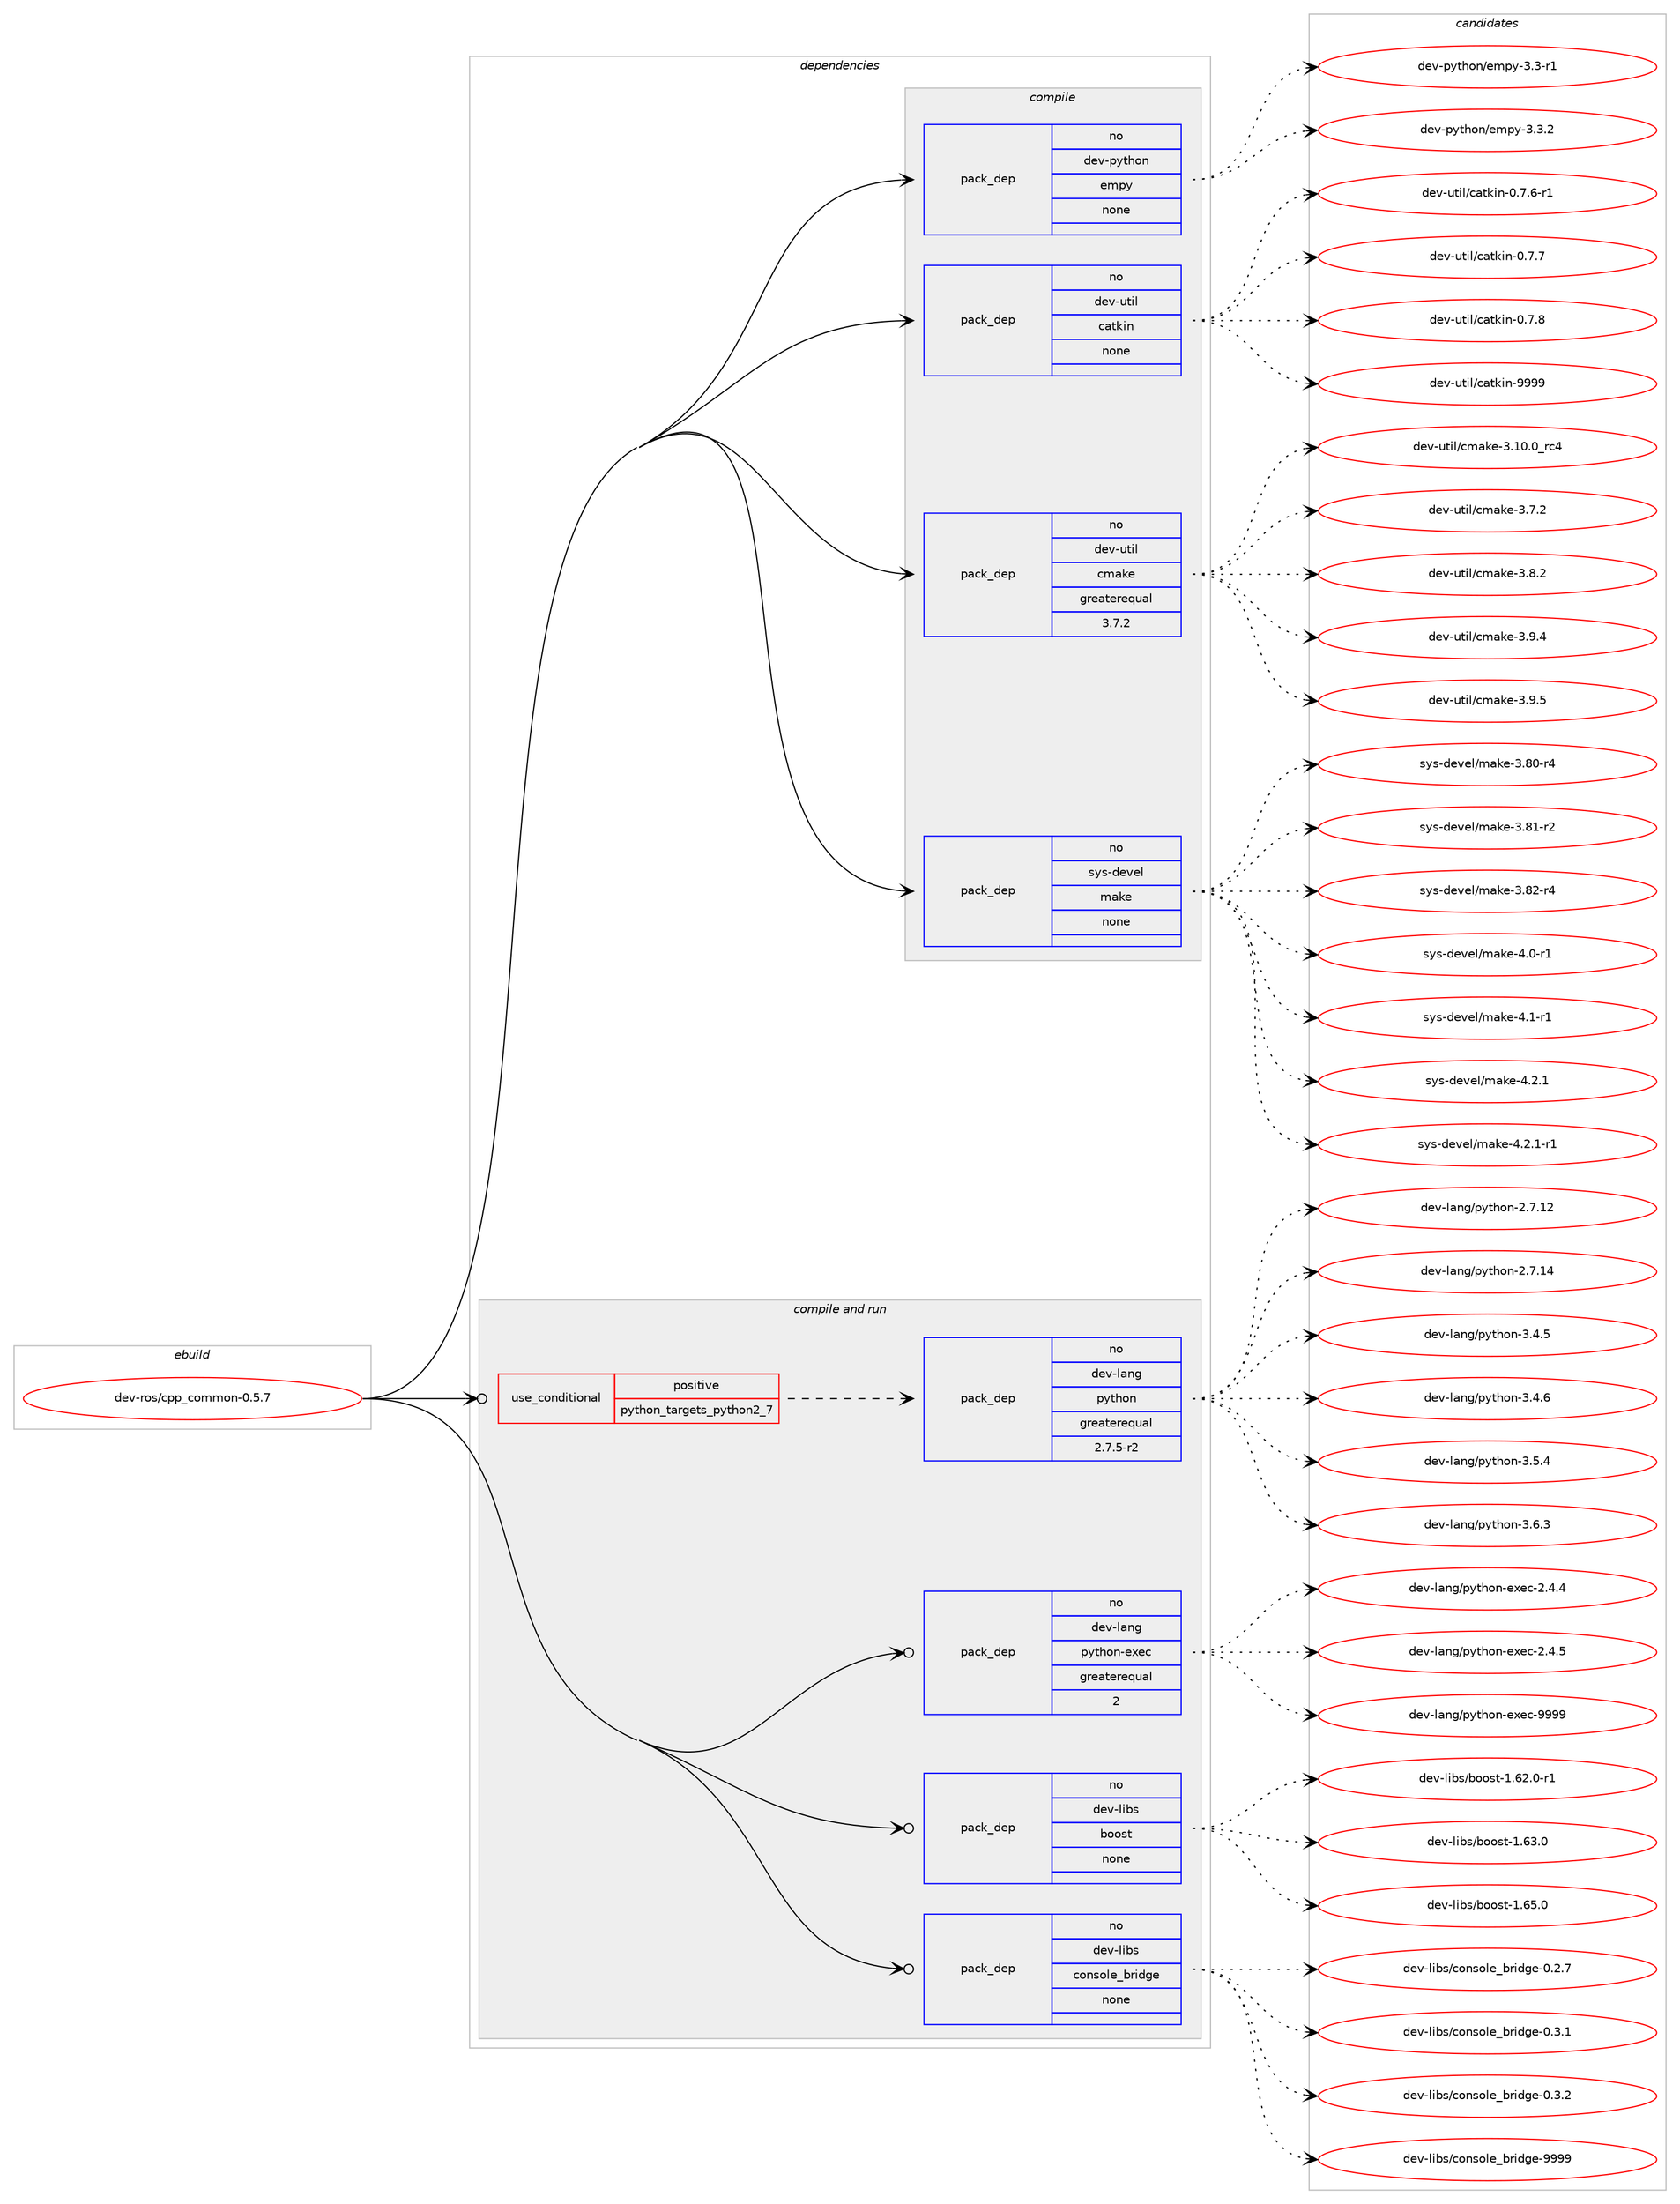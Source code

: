 digraph prolog {

# *************
# Graph options
# *************

newrank=true;
concentrate=true;
compound=true;
graph [rankdir=LR,fontname=Helvetica,fontsize=10,ranksep=1.5];#, ranksep=2.5, nodesep=0.2];
edge  [arrowhead=vee];
node  [fontname=Helvetica,fontsize=10];

# **********
# The ebuild
# **********

subgraph cluster_leftcol {
color=gray;
rank=same;
label=<<i>ebuild</i>>;
id [label="dev-ros/cpp_common-0.5.7", color=red, width=4, href="../dev-ros/cpp_common-0.5.7.svg"];
}

# ****************
# The dependencies
# ****************

subgraph cluster_midcol {
color=gray;
label=<<i>dependencies</i>>;
subgraph cluster_compile {
fillcolor="#eeeeee";
style=filled;
label=<<i>compile</i>>;
subgraph pack150754 {
dependency199869 [label=<<TABLE BORDER="0" CELLBORDER="1" CELLSPACING="0" CELLPADDING="4" WIDTH="220"><TR><TD ROWSPAN="6" CELLPADDING="30">pack_dep</TD></TR><TR><TD WIDTH="110">no</TD></TR><TR><TD>dev-python</TD></TR><TR><TD>empy</TD></TR><TR><TD>none</TD></TR><TR><TD></TD></TR></TABLE>>, shape=none, color=blue];
}
id:e -> dependency199869:w [weight=20,style="solid",arrowhead="vee"];
subgraph pack150755 {
dependency199870 [label=<<TABLE BORDER="0" CELLBORDER="1" CELLSPACING="0" CELLPADDING="4" WIDTH="220"><TR><TD ROWSPAN="6" CELLPADDING="30">pack_dep</TD></TR><TR><TD WIDTH="110">no</TD></TR><TR><TD>dev-util</TD></TR><TR><TD>catkin</TD></TR><TR><TD>none</TD></TR><TR><TD></TD></TR></TABLE>>, shape=none, color=blue];
}
id:e -> dependency199870:w [weight=20,style="solid",arrowhead="vee"];
subgraph pack150756 {
dependency199871 [label=<<TABLE BORDER="0" CELLBORDER="1" CELLSPACING="0" CELLPADDING="4" WIDTH="220"><TR><TD ROWSPAN="6" CELLPADDING="30">pack_dep</TD></TR><TR><TD WIDTH="110">no</TD></TR><TR><TD>dev-util</TD></TR><TR><TD>cmake</TD></TR><TR><TD>greaterequal</TD></TR><TR><TD>3.7.2</TD></TR></TABLE>>, shape=none, color=blue];
}
id:e -> dependency199871:w [weight=20,style="solid",arrowhead="vee"];
subgraph pack150757 {
dependency199872 [label=<<TABLE BORDER="0" CELLBORDER="1" CELLSPACING="0" CELLPADDING="4" WIDTH="220"><TR><TD ROWSPAN="6" CELLPADDING="30">pack_dep</TD></TR><TR><TD WIDTH="110">no</TD></TR><TR><TD>sys-devel</TD></TR><TR><TD>make</TD></TR><TR><TD>none</TD></TR><TR><TD></TD></TR></TABLE>>, shape=none, color=blue];
}
id:e -> dependency199872:w [weight=20,style="solid",arrowhead="vee"];
}
subgraph cluster_compileandrun {
fillcolor="#eeeeee";
style=filled;
label=<<i>compile and run</i>>;
subgraph cond45128 {
dependency199873 [label=<<TABLE BORDER="0" CELLBORDER="1" CELLSPACING="0" CELLPADDING="4"><TR><TD ROWSPAN="3" CELLPADDING="10">use_conditional</TD></TR><TR><TD>positive</TD></TR><TR><TD>python_targets_python2_7</TD></TR></TABLE>>, shape=none, color=red];
subgraph pack150758 {
dependency199874 [label=<<TABLE BORDER="0" CELLBORDER="1" CELLSPACING="0" CELLPADDING="4" WIDTH="220"><TR><TD ROWSPAN="6" CELLPADDING="30">pack_dep</TD></TR><TR><TD WIDTH="110">no</TD></TR><TR><TD>dev-lang</TD></TR><TR><TD>python</TD></TR><TR><TD>greaterequal</TD></TR><TR><TD>2.7.5-r2</TD></TR></TABLE>>, shape=none, color=blue];
}
dependency199873:e -> dependency199874:w [weight=20,style="dashed",arrowhead="vee"];
}
id:e -> dependency199873:w [weight=20,style="solid",arrowhead="odotvee"];
subgraph pack150759 {
dependency199875 [label=<<TABLE BORDER="0" CELLBORDER="1" CELLSPACING="0" CELLPADDING="4" WIDTH="220"><TR><TD ROWSPAN="6" CELLPADDING="30">pack_dep</TD></TR><TR><TD WIDTH="110">no</TD></TR><TR><TD>dev-lang</TD></TR><TR><TD>python-exec</TD></TR><TR><TD>greaterequal</TD></TR><TR><TD>2</TD></TR></TABLE>>, shape=none, color=blue];
}
id:e -> dependency199875:w [weight=20,style="solid",arrowhead="odotvee"];
subgraph pack150760 {
dependency199876 [label=<<TABLE BORDER="0" CELLBORDER="1" CELLSPACING="0" CELLPADDING="4" WIDTH="220"><TR><TD ROWSPAN="6" CELLPADDING="30">pack_dep</TD></TR><TR><TD WIDTH="110">no</TD></TR><TR><TD>dev-libs</TD></TR><TR><TD>boost</TD></TR><TR><TD>none</TD></TR><TR><TD></TD></TR></TABLE>>, shape=none, color=blue];
}
id:e -> dependency199876:w [weight=20,style="solid",arrowhead="odotvee"];
subgraph pack150761 {
dependency199877 [label=<<TABLE BORDER="0" CELLBORDER="1" CELLSPACING="0" CELLPADDING="4" WIDTH="220"><TR><TD ROWSPAN="6" CELLPADDING="30">pack_dep</TD></TR><TR><TD WIDTH="110">no</TD></TR><TR><TD>dev-libs</TD></TR><TR><TD>console_bridge</TD></TR><TR><TD>none</TD></TR><TR><TD></TD></TR></TABLE>>, shape=none, color=blue];
}
id:e -> dependency199877:w [weight=20,style="solid",arrowhead="odotvee"];
}
subgraph cluster_run {
fillcolor="#eeeeee";
style=filled;
label=<<i>run</i>>;
}
}

# **************
# The candidates
# **************

subgraph cluster_choices {
rank=same;
color=gray;
label=<<i>candidates</i>>;

subgraph choice150754 {
color=black;
nodesep=1;
choice1001011184511212111610411111047101109112121455146514511449 [label="dev-python/empy-3.3-r1", color=red, width=4,href="../dev-python/empy-3.3-r1.svg"];
choice1001011184511212111610411111047101109112121455146514650 [label="dev-python/empy-3.3.2", color=red, width=4,href="../dev-python/empy-3.3.2.svg"];
dependency199869:e -> choice1001011184511212111610411111047101109112121455146514511449:w [style=dotted,weight="100"];
dependency199869:e -> choice1001011184511212111610411111047101109112121455146514650:w [style=dotted,weight="100"];
}
subgraph choice150755 {
color=black;
nodesep=1;
choice100101118451171161051084799971161071051104548465546544511449 [label="dev-util/catkin-0.7.6-r1", color=red, width=4,href="../dev-util/catkin-0.7.6-r1.svg"];
choice10010111845117116105108479997116107105110454846554655 [label="dev-util/catkin-0.7.7", color=red, width=4,href="../dev-util/catkin-0.7.7.svg"];
choice10010111845117116105108479997116107105110454846554656 [label="dev-util/catkin-0.7.8", color=red, width=4,href="../dev-util/catkin-0.7.8.svg"];
choice100101118451171161051084799971161071051104557575757 [label="dev-util/catkin-9999", color=red, width=4,href="../dev-util/catkin-9999.svg"];
dependency199870:e -> choice100101118451171161051084799971161071051104548465546544511449:w [style=dotted,weight="100"];
dependency199870:e -> choice10010111845117116105108479997116107105110454846554655:w [style=dotted,weight="100"];
dependency199870:e -> choice10010111845117116105108479997116107105110454846554656:w [style=dotted,weight="100"];
dependency199870:e -> choice100101118451171161051084799971161071051104557575757:w [style=dotted,weight="100"];
}
subgraph choice150756 {
color=black;
nodesep=1;
choice1001011184511711610510847991099710710145514649484648951149952 [label="dev-util/cmake-3.10.0_rc4", color=red, width=4,href="../dev-util/cmake-3.10.0_rc4.svg"];
choice10010111845117116105108479910997107101455146554650 [label="dev-util/cmake-3.7.2", color=red, width=4,href="../dev-util/cmake-3.7.2.svg"];
choice10010111845117116105108479910997107101455146564650 [label="dev-util/cmake-3.8.2", color=red, width=4,href="../dev-util/cmake-3.8.2.svg"];
choice10010111845117116105108479910997107101455146574652 [label="dev-util/cmake-3.9.4", color=red, width=4,href="../dev-util/cmake-3.9.4.svg"];
choice10010111845117116105108479910997107101455146574653 [label="dev-util/cmake-3.9.5", color=red, width=4,href="../dev-util/cmake-3.9.5.svg"];
dependency199871:e -> choice1001011184511711610510847991099710710145514649484648951149952:w [style=dotted,weight="100"];
dependency199871:e -> choice10010111845117116105108479910997107101455146554650:w [style=dotted,weight="100"];
dependency199871:e -> choice10010111845117116105108479910997107101455146564650:w [style=dotted,weight="100"];
dependency199871:e -> choice10010111845117116105108479910997107101455146574652:w [style=dotted,weight="100"];
dependency199871:e -> choice10010111845117116105108479910997107101455146574653:w [style=dotted,weight="100"];
}
subgraph choice150757 {
color=black;
nodesep=1;
choice11512111545100101118101108471099710710145514656484511452 [label="sys-devel/make-3.80-r4", color=red, width=4,href="../sys-devel/make-3.80-r4.svg"];
choice11512111545100101118101108471099710710145514656494511450 [label="sys-devel/make-3.81-r2", color=red, width=4,href="../sys-devel/make-3.81-r2.svg"];
choice11512111545100101118101108471099710710145514656504511452 [label="sys-devel/make-3.82-r4", color=red, width=4,href="../sys-devel/make-3.82-r4.svg"];
choice115121115451001011181011084710997107101455246484511449 [label="sys-devel/make-4.0-r1", color=red, width=4,href="../sys-devel/make-4.0-r1.svg"];
choice115121115451001011181011084710997107101455246494511449 [label="sys-devel/make-4.1-r1", color=red, width=4,href="../sys-devel/make-4.1-r1.svg"];
choice115121115451001011181011084710997107101455246504649 [label="sys-devel/make-4.2.1", color=red, width=4,href="../sys-devel/make-4.2.1.svg"];
choice1151211154510010111810110847109971071014552465046494511449 [label="sys-devel/make-4.2.1-r1", color=red, width=4,href="../sys-devel/make-4.2.1-r1.svg"];
dependency199872:e -> choice11512111545100101118101108471099710710145514656484511452:w [style=dotted,weight="100"];
dependency199872:e -> choice11512111545100101118101108471099710710145514656494511450:w [style=dotted,weight="100"];
dependency199872:e -> choice11512111545100101118101108471099710710145514656504511452:w [style=dotted,weight="100"];
dependency199872:e -> choice115121115451001011181011084710997107101455246484511449:w [style=dotted,weight="100"];
dependency199872:e -> choice115121115451001011181011084710997107101455246494511449:w [style=dotted,weight="100"];
dependency199872:e -> choice115121115451001011181011084710997107101455246504649:w [style=dotted,weight="100"];
dependency199872:e -> choice1151211154510010111810110847109971071014552465046494511449:w [style=dotted,weight="100"];
}
subgraph choice150758 {
color=black;
nodesep=1;
choice10010111845108971101034711212111610411111045504655464950 [label="dev-lang/python-2.7.12", color=red, width=4,href="../dev-lang/python-2.7.12.svg"];
choice10010111845108971101034711212111610411111045504655464952 [label="dev-lang/python-2.7.14", color=red, width=4,href="../dev-lang/python-2.7.14.svg"];
choice100101118451089711010347112121116104111110455146524653 [label="dev-lang/python-3.4.5", color=red, width=4,href="../dev-lang/python-3.4.5.svg"];
choice100101118451089711010347112121116104111110455146524654 [label="dev-lang/python-3.4.6", color=red, width=4,href="../dev-lang/python-3.4.6.svg"];
choice100101118451089711010347112121116104111110455146534652 [label="dev-lang/python-3.5.4", color=red, width=4,href="../dev-lang/python-3.5.4.svg"];
choice100101118451089711010347112121116104111110455146544651 [label="dev-lang/python-3.6.3", color=red, width=4,href="../dev-lang/python-3.6.3.svg"];
dependency199874:e -> choice10010111845108971101034711212111610411111045504655464950:w [style=dotted,weight="100"];
dependency199874:e -> choice10010111845108971101034711212111610411111045504655464952:w [style=dotted,weight="100"];
dependency199874:e -> choice100101118451089711010347112121116104111110455146524653:w [style=dotted,weight="100"];
dependency199874:e -> choice100101118451089711010347112121116104111110455146524654:w [style=dotted,weight="100"];
dependency199874:e -> choice100101118451089711010347112121116104111110455146534652:w [style=dotted,weight="100"];
dependency199874:e -> choice100101118451089711010347112121116104111110455146544651:w [style=dotted,weight="100"];
}
subgraph choice150759 {
color=black;
nodesep=1;
choice1001011184510897110103471121211161041111104510112010199455046524652 [label="dev-lang/python-exec-2.4.4", color=red, width=4,href="../dev-lang/python-exec-2.4.4.svg"];
choice1001011184510897110103471121211161041111104510112010199455046524653 [label="dev-lang/python-exec-2.4.5", color=red, width=4,href="../dev-lang/python-exec-2.4.5.svg"];
choice10010111845108971101034711212111610411111045101120101994557575757 [label="dev-lang/python-exec-9999", color=red, width=4,href="../dev-lang/python-exec-9999.svg"];
dependency199875:e -> choice1001011184510897110103471121211161041111104510112010199455046524652:w [style=dotted,weight="100"];
dependency199875:e -> choice1001011184510897110103471121211161041111104510112010199455046524653:w [style=dotted,weight="100"];
dependency199875:e -> choice10010111845108971101034711212111610411111045101120101994557575757:w [style=dotted,weight="100"];
}
subgraph choice150760 {
color=black;
nodesep=1;
choice10010111845108105981154798111111115116454946545046484511449 [label="dev-libs/boost-1.62.0-r1", color=red, width=4,href="../dev-libs/boost-1.62.0-r1.svg"];
choice1001011184510810598115479811111111511645494654514648 [label="dev-libs/boost-1.63.0", color=red, width=4,href="../dev-libs/boost-1.63.0.svg"];
choice1001011184510810598115479811111111511645494654534648 [label="dev-libs/boost-1.65.0", color=red, width=4,href="../dev-libs/boost-1.65.0.svg"];
dependency199876:e -> choice10010111845108105981154798111111115116454946545046484511449:w [style=dotted,weight="100"];
dependency199876:e -> choice1001011184510810598115479811111111511645494654514648:w [style=dotted,weight="100"];
dependency199876:e -> choice1001011184510810598115479811111111511645494654534648:w [style=dotted,weight="100"];
}
subgraph choice150761 {
color=black;
nodesep=1;
choice100101118451081059811547991111101151111081019598114105100103101454846504655 [label="dev-libs/console_bridge-0.2.7", color=red, width=4,href="../dev-libs/console_bridge-0.2.7.svg"];
choice100101118451081059811547991111101151111081019598114105100103101454846514649 [label="dev-libs/console_bridge-0.3.1", color=red, width=4,href="../dev-libs/console_bridge-0.3.1.svg"];
choice100101118451081059811547991111101151111081019598114105100103101454846514650 [label="dev-libs/console_bridge-0.3.2", color=red, width=4,href="../dev-libs/console_bridge-0.3.2.svg"];
choice1001011184510810598115479911111011511110810195981141051001031014557575757 [label="dev-libs/console_bridge-9999", color=red, width=4,href="../dev-libs/console_bridge-9999.svg"];
dependency199877:e -> choice100101118451081059811547991111101151111081019598114105100103101454846504655:w [style=dotted,weight="100"];
dependency199877:e -> choice100101118451081059811547991111101151111081019598114105100103101454846514649:w [style=dotted,weight="100"];
dependency199877:e -> choice100101118451081059811547991111101151111081019598114105100103101454846514650:w [style=dotted,weight="100"];
dependency199877:e -> choice1001011184510810598115479911111011511110810195981141051001031014557575757:w [style=dotted,weight="100"];
}
}

}
